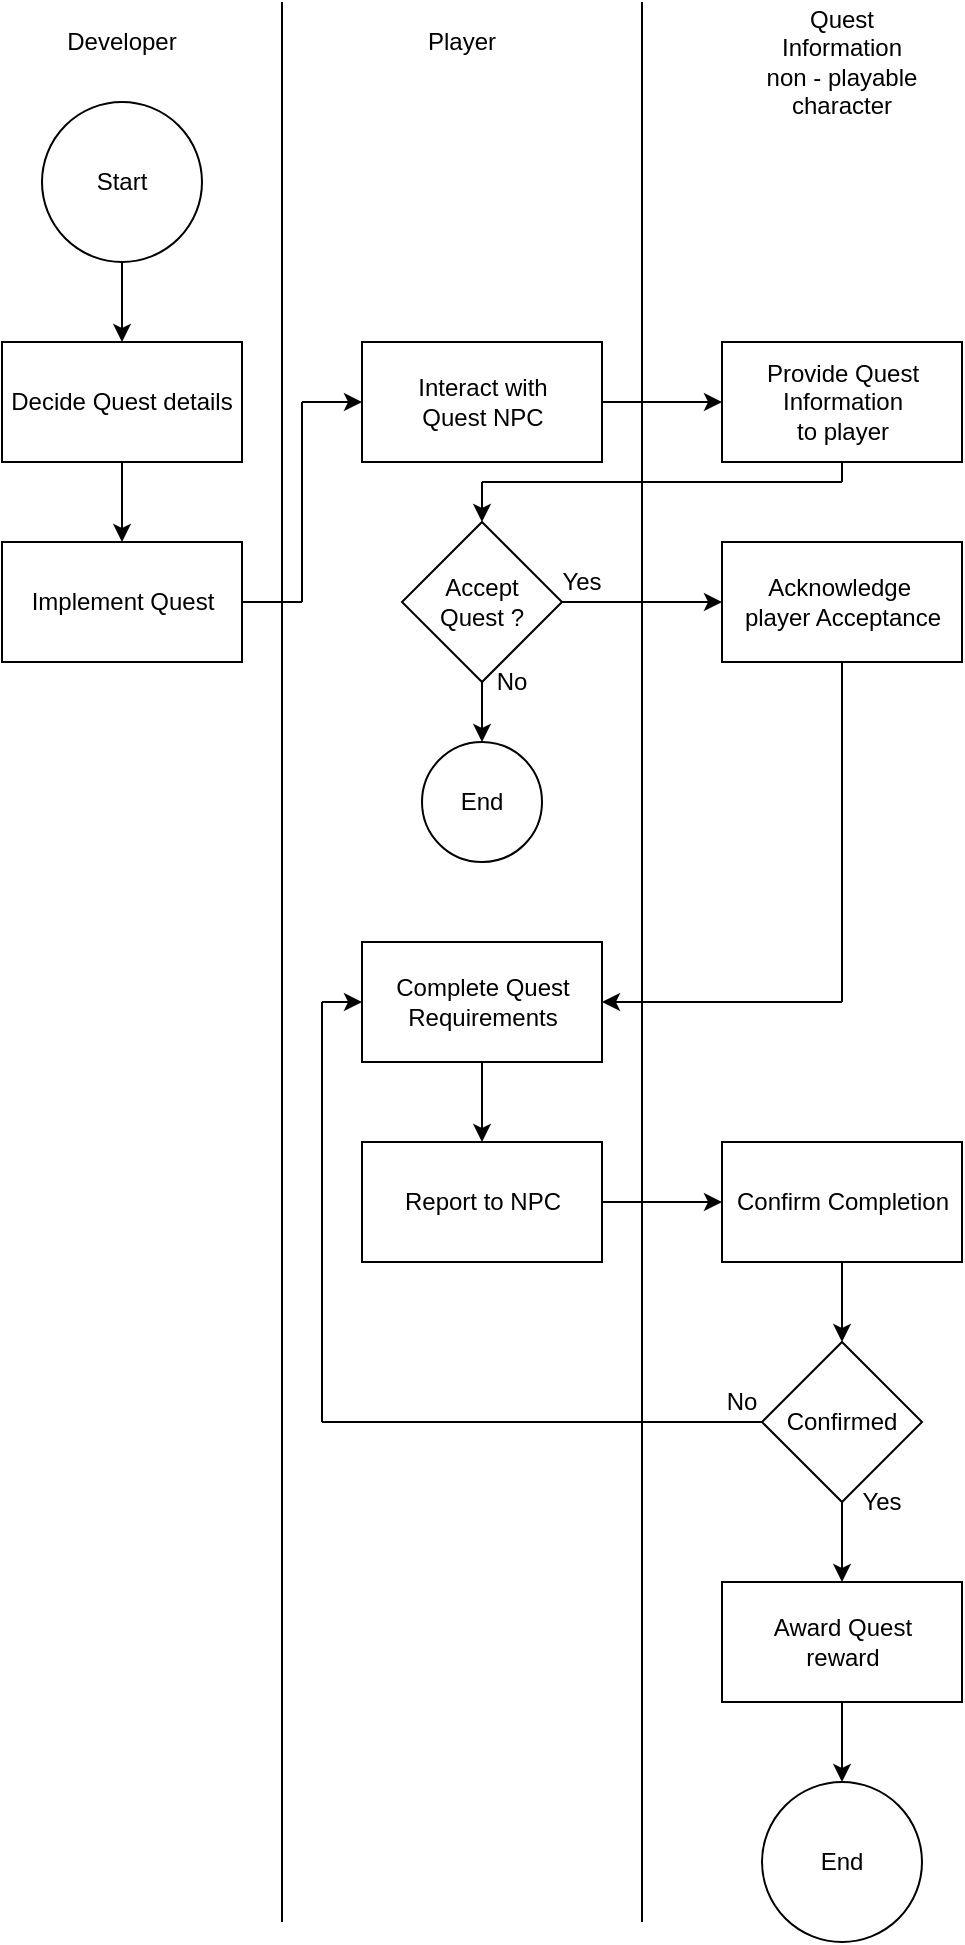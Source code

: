 <mxfile version="10.6.0" type="device"><diagram id="iS5REJbpNW2HFe_79z2Y" name="Page-1"><mxGraphModel dx="1162" dy="720" grid="1" gridSize="10" guides="1" tooltips="1" connect="1" arrows="1" fold="1" page="1" pageScale="1" pageWidth="850" pageHeight="1100" math="0" shadow="0"><root><mxCell id="0"/><mxCell id="1" parent="0"/><mxCell id="zz1rAcydGVcrBW-KO7XT-1" value="" style="ellipse;whiteSpace=wrap;html=1;aspect=fixed;" vertex="1" parent="1"><mxGeometry x="190" y="90" width="80" height="80" as="geometry"/></mxCell><mxCell id="zz1rAcydGVcrBW-KO7XT-2" value="" style="rounded=0;whiteSpace=wrap;html=1;" vertex="1" parent="1"><mxGeometry x="170" y="210" width="120" height="60" as="geometry"/></mxCell><mxCell id="zz1rAcydGVcrBW-KO7XT-3" value="" style="rounded=0;whiteSpace=wrap;html=1;" vertex="1" parent="1"><mxGeometry x="170" y="310" width="120" height="60" as="geometry"/></mxCell><mxCell id="zz1rAcydGVcrBW-KO7XT-4" value="" style="rounded=0;whiteSpace=wrap;html=1;" vertex="1" parent="1"><mxGeometry x="350" y="210" width="120" height="60" as="geometry"/></mxCell><mxCell id="zz1rAcydGVcrBW-KO7XT-5" value="" style="rounded=0;whiteSpace=wrap;html=1;" vertex="1" parent="1"><mxGeometry x="530" y="210" width="120" height="60" as="geometry"/></mxCell><mxCell id="zz1rAcydGVcrBW-KO7XT-6" value="" style="rhombus;whiteSpace=wrap;html=1;" vertex="1" parent="1"><mxGeometry x="370" y="300" width="80" height="80" as="geometry"/></mxCell><mxCell id="zz1rAcydGVcrBW-KO7XT-7" value="" style="ellipse;whiteSpace=wrap;html=1;aspect=fixed;" vertex="1" parent="1"><mxGeometry x="380" y="410" width="60" height="60" as="geometry"/></mxCell><mxCell id="zz1rAcydGVcrBW-KO7XT-8" value="" style="rounded=0;whiteSpace=wrap;html=1;" vertex="1" parent="1"><mxGeometry x="530" y="310" width="120" height="60" as="geometry"/></mxCell><mxCell id="zz1rAcydGVcrBW-KO7XT-9" value="" style="rounded=0;whiteSpace=wrap;html=1;" vertex="1" parent="1"><mxGeometry x="350" y="510" width="120" height="60" as="geometry"/></mxCell><mxCell id="zz1rAcydGVcrBW-KO7XT-10" value="" style="rounded=0;whiteSpace=wrap;html=1;" vertex="1" parent="1"><mxGeometry x="350" y="610" width="120" height="60" as="geometry"/></mxCell><mxCell id="zz1rAcydGVcrBW-KO7XT-11" value="" style="rounded=0;whiteSpace=wrap;html=1;" vertex="1" parent="1"><mxGeometry x="530" y="610" width="120" height="60" as="geometry"/></mxCell><mxCell id="zz1rAcydGVcrBW-KO7XT-12" value="" style="rhombus;whiteSpace=wrap;html=1;" vertex="1" parent="1"><mxGeometry x="550" y="710" width="80" height="80" as="geometry"/></mxCell><mxCell id="zz1rAcydGVcrBW-KO7XT-13" value="" style="rounded=0;whiteSpace=wrap;html=1;" vertex="1" parent="1"><mxGeometry x="530" y="830" width="120" height="60" as="geometry"/></mxCell><mxCell id="zz1rAcydGVcrBW-KO7XT-14" value="" style="ellipse;whiteSpace=wrap;html=1;aspect=fixed;" vertex="1" parent="1"><mxGeometry x="550" y="930" width="80" height="80" as="geometry"/></mxCell><mxCell id="zz1rAcydGVcrBW-KO7XT-15" value="" style="endArrow=classic;html=1;exitX=0.5;exitY=1;exitDx=0;exitDy=0;entryX=0.5;entryY=0;entryDx=0;entryDy=0;" edge="1" parent="1" source="zz1rAcydGVcrBW-KO7XT-1" target="zz1rAcydGVcrBW-KO7XT-2"><mxGeometry width="50" height="50" relative="1" as="geometry"><mxPoint x="330" y="190" as="sourcePoint"/><mxPoint x="380" y="140" as="targetPoint"/></mxGeometry></mxCell><mxCell id="zz1rAcydGVcrBW-KO7XT-16" value="" style="endArrow=classic;html=1;exitX=0.5;exitY=1;exitDx=0;exitDy=0;entryX=0.5;entryY=0;entryDx=0;entryDy=0;" edge="1" parent="1" source="zz1rAcydGVcrBW-KO7XT-2" target="zz1rAcydGVcrBW-KO7XT-3"><mxGeometry width="50" height="50" relative="1" as="geometry"><mxPoint x="230" y="280" as="sourcePoint"/><mxPoint x="280" y="230" as="targetPoint"/></mxGeometry></mxCell><mxCell id="zz1rAcydGVcrBW-KO7XT-18" value="" style="endArrow=none;html=1;exitX=1;exitY=0.5;exitDx=0;exitDy=0;" edge="1" parent="1" source="zz1rAcydGVcrBW-KO7XT-3"><mxGeometry width="50" height="50" relative="1" as="geometry"><mxPoint x="300" y="360" as="sourcePoint"/><mxPoint x="320" y="340" as="targetPoint"/></mxGeometry></mxCell><mxCell id="zz1rAcydGVcrBW-KO7XT-19" value="" style="endArrow=classic;html=1;" edge="1" parent="1"><mxGeometry width="50" height="50" relative="1" as="geometry"><mxPoint x="320" y="240" as="sourcePoint"/><mxPoint x="350" y="240" as="targetPoint"/></mxGeometry></mxCell><mxCell id="zz1rAcydGVcrBW-KO7XT-20" value="" style="endArrow=none;html=1;" edge="1" parent="1"><mxGeometry width="50" height="50" relative="1" as="geometry"><mxPoint x="320" y="340" as="sourcePoint"/><mxPoint x="320" y="240" as="targetPoint"/></mxGeometry></mxCell><mxCell id="zz1rAcydGVcrBW-KO7XT-21" value="" style="endArrow=classic;html=1;exitX=1;exitY=0.5;exitDx=0;exitDy=0;entryX=0;entryY=0.5;entryDx=0;entryDy=0;" edge="1" parent="1" source="zz1rAcydGVcrBW-KO7XT-4" target="zz1rAcydGVcrBW-KO7XT-5"><mxGeometry width="50" height="50" relative="1" as="geometry"><mxPoint x="480" y="330" as="sourcePoint"/><mxPoint x="530" y="280" as="targetPoint"/></mxGeometry></mxCell><mxCell id="zz1rAcydGVcrBW-KO7XT-22" value="" style="endArrow=none;html=1;entryX=0.5;entryY=1;entryDx=0;entryDy=0;" edge="1" parent="1" target="zz1rAcydGVcrBW-KO7XT-5"><mxGeometry width="50" height="50" relative="1" as="geometry"><mxPoint x="590" y="280" as="sourcePoint"/><mxPoint x="510" y="320" as="targetPoint"/></mxGeometry></mxCell><mxCell id="zz1rAcydGVcrBW-KO7XT-23" value="" style="endArrow=none;html=1;" edge="1" parent="1"><mxGeometry width="50" height="50" relative="1" as="geometry"><mxPoint x="410" y="280" as="sourcePoint"/><mxPoint x="590" y="280" as="targetPoint"/></mxGeometry></mxCell><mxCell id="zz1rAcydGVcrBW-KO7XT-24" value="" style="endArrow=classic;html=1;entryX=0.5;entryY=0;entryDx=0;entryDy=0;" edge="1" parent="1" target="zz1rAcydGVcrBW-KO7XT-6"><mxGeometry width="50" height="50" relative="1" as="geometry"><mxPoint x="410" y="280" as="sourcePoint"/><mxPoint x="510" y="300" as="targetPoint"/></mxGeometry></mxCell><mxCell id="zz1rAcydGVcrBW-KO7XT-26" value="" style="endArrow=classic;html=1;exitX=1;exitY=0.5;exitDx=0;exitDy=0;entryX=0;entryY=0.5;entryDx=0;entryDy=0;" edge="1" parent="1" source="zz1rAcydGVcrBW-KO7XT-6" target="zz1rAcydGVcrBW-KO7XT-8"><mxGeometry width="50" height="50" relative="1" as="geometry"><mxPoint x="480" y="400" as="sourcePoint"/><mxPoint x="530" y="350" as="targetPoint"/></mxGeometry></mxCell><mxCell id="zz1rAcydGVcrBW-KO7XT-27" value="" style="endArrow=classic;html=1;exitX=0.5;exitY=1;exitDx=0;exitDy=0;entryX=0.5;entryY=0;entryDx=0;entryDy=0;" edge="1" parent="1" source="zz1rAcydGVcrBW-KO7XT-6" target="zz1rAcydGVcrBW-KO7XT-7"><mxGeometry width="50" height="50" relative="1" as="geometry"><mxPoint x="440" y="420" as="sourcePoint"/><mxPoint x="490" y="370" as="targetPoint"/></mxGeometry></mxCell><mxCell id="zz1rAcydGVcrBW-KO7XT-28" value="" style="endArrow=none;html=1;entryX=0.5;entryY=1;entryDx=0;entryDy=0;" edge="1" parent="1" target="zz1rAcydGVcrBW-KO7XT-8"><mxGeometry width="50" height="50" relative="1" as="geometry"><mxPoint x="590" y="540" as="sourcePoint"/><mxPoint x="600" y="410" as="targetPoint"/></mxGeometry></mxCell><mxCell id="zz1rAcydGVcrBW-KO7XT-29" value="" style="endArrow=classic;html=1;entryX=1;entryY=0.5;entryDx=0;entryDy=0;" edge="1" parent="1" target="zz1rAcydGVcrBW-KO7XT-9"><mxGeometry width="50" height="50" relative="1" as="geometry"><mxPoint x="590" y="540" as="sourcePoint"/><mxPoint x="550" y="510" as="targetPoint"/></mxGeometry></mxCell><mxCell id="zz1rAcydGVcrBW-KO7XT-30" value="" style="endArrow=classic;html=1;exitX=0.5;exitY=1;exitDx=0;exitDy=0;entryX=0.5;entryY=0;entryDx=0;entryDy=0;" edge="1" parent="1" source="zz1rAcydGVcrBW-KO7XT-9" target="zz1rAcydGVcrBW-KO7XT-10"><mxGeometry width="50" height="50" relative="1" as="geometry"><mxPoint x="550" y="560" as="sourcePoint"/><mxPoint x="600" y="510" as="targetPoint"/></mxGeometry></mxCell><mxCell id="zz1rAcydGVcrBW-KO7XT-31" value="" style="endArrow=classic;html=1;exitX=1;exitY=0.5;exitDx=0;exitDy=0;entryX=0;entryY=0.5;entryDx=0;entryDy=0;" edge="1" parent="1" source="zz1rAcydGVcrBW-KO7XT-10" target="zz1rAcydGVcrBW-KO7XT-11"><mxGeometry width="50" height="50" relative="1" as="geometry"><mxPoint x="500" y="610" as="sourcePoint"/><mxPoint x="550" y="560" as="targetPoint"/></mxGeometry></mxCell><mxCell id="zz1rAcydGVcrBW-KO7XT-32" value="" style="endArrow=classic;html=1;entryX=0.5;entryY=0;entryDx=0;entryDy=0;exitX=0.5;exitY=1;exitDx=0;exitDy=0;" edge="1" parent="1" source="zz1rAcydGVcrBW-KO7XT-11" target="zz1rAcydGVcrBW-KO7XT-12"><mxGeometry width="50" height="50" relative="1" as="geometry"><mxPoint x="460" y="750" as="sourcePoint"/><mxPoint x="510" y="700" as="targetPoint"/></mxGeometry></mxCell><mxCell id="zz1rAcydGVcrBW-KO7XT-33" value="" style="endArrow=none;html=1;entryX=0;entryY=0.5;entryDx=0;entryDy=0;" edge="1" parent="1" target="zz1rAcydGVcrBW-KO7XT-12"><mxGeometry width="50" height="50" relative="1" as="geometry"><mxPoint x="330" y="750" as="sourcePoint"/><mxPoint x="450" y="750" as="targetPoint"/></mxGeometry></mxCell><mxCell id="zz1rAcydGVcrBW-KO7XT-34" value="" style="endArrow=none;html=1;" edge="1" parent="1"><mxGeometry width="50" height="50" relative="1" as="geometry"><mxPoint x="330" y="750" as="sourcePoint"/><mxPoint x="330" y="540" as="targetPoint"/></mxGeometry></mxCell><mxCell id="zz1rAcydGVcrBW-KO7XT-35" value="" style="endArrow=classic;html=1;entryX=0;entryY=0.5;entryDx=0;entryDy=0;" edge="1" parent="1" target="zz1rAcydGVcrBW-KO7XT-9"><mxGeometry width="50" height="50" relative="1" as="geometry"><mxPoint x="330" y="540" as="sourcePoint"/><mxPoint x="470" y="590" as="targetPoint"/></mxGeometry></mxCell><mxCell id="zz1rAcydGVcrBW-KO7XT-36" value="" style="endArrow=classic;html=1;entryX=0.5;entryY=0;entryDx=0;entryDy=0;exitX=0.5;exitY=1;exitDx=0;exitDy=0;" edge="1" parent="1" source="zz1rAcydGVcrBW-KO7XT-12" target="zz1rAcydGVcrBW-KO7XT-13"><mxGeometry width="50" height="50" relative="1" as="geometry"><mxPoint x="420" y="840" as="sourcePoint"/><mxPoint x="470" y="790" as="targetPoint"/></mxGeometry></mxCell><mxCell id="zz1rAcydGVcrBW-KO7XT-37" value="" style="endArrow=classic;html=1;exitX=0.5;exitY=1;exitDx=0;exitDy=0;entryX=0.5;entryY=0;entryDx=0;entryDy=0;" edge="1" parent="1" source="zz1rAcydGVcrBW-KO7XT-13" target="zz1rAcydGVcrBW-KO7XT-14"><mxGeometry width="50" height="50" relative="1" as="geometry"><mxPoint x="490" y="970" as="sourcePoint"/><mxPoint x="540" y="920" as="targetPoint"/></mxGeometry></mxCell><mxCell id="zz1rAcydGVcrBW-KO7XT-38" value="Decide Quest details" style="text;html=1;strokeColor=none;fillColor=none;align=center;verticalAlign=middle;whiteSpace=wrap;rounded=0;" vertex="1" parent="1"><mxGeometry x="170" y="210" width="120" height="60" as="geometry"/></mxCell><mxCell id="zz1rAcydGVcrBW-KO7XT-39" value="Implement Quest" style="text;html=1;align=center;verticalAlign=middle;" vertex="1" parent="1"><mxGeometry x="170" y="310" width="120" height="60" as="geometry"/></mxCell><mxCell id="zz1rAcydGVcrBW-KO7XT-41" value="Interact with &lt;br&gt;Quest NPC" style="text;html=1;align=center;verticalAlign=middle;" vertex="1" parent="1"><mxGeometry x="350" y="210" width="120" height="60" as="geometry"/></mxCell><mxCell id="zz1rAcydGVcrBW-KO7XT-42" value="Provide Quest&lt;br&gt;Information&lt;br&gt;to player&lt;br&gt;" style="text;html=1;align=center;verticalAlign=middle;" vertex="1" parent="1"><mxGeometry x="530" y="210" width="120" height="60" as="geometry"/></mxCell><mxCell id="zz1rAcydGVcrBW-KO7XT-43" value="Acknowledge&amp;nbsp;&lt;br&gt;player Acceptance&lt;br&gt;" style="text;html=1;align=center;verticalAlign=middle;" vertex="1" parent="1"><mxGeometry x="530" y="310" width="120" height="60" as="geometry"/></mxCell><mxCell id="zz1rAcydGVcrBW-KO7XT-44" value="Complete Quest&lt;br&gt;Requirements&lt;br&gt;" style="text;html=1;align=center;verticalAlign=middle;" vertex="1" parent="1"><mxGeometry x="350" y="510" width="120" height="60" as="geometry"/></mxCell><mxCell id="zz1rAcydGVcrBW-KO7XT-45" value="Report to NPC" style="text;html=1;align=center;verticalAlign=middle;" vertex="1" parent="1"><mxGeometry x="350" y="610" width="120" height="60" as="geometry"/></mxCell><mxCell id="zz1rAcydGVcrBW-KO7XT-46" value="Confirm Completion" style="text;html=1;align=center;verticalAlign=middle;" vertex="1" parent="1"><mxGeometry x="530" y="610" width="120" height="60" as="geometry"/></mxCell><mxCell id="zz1rAcydGVcrBW-KO7XT-47" value="Award Quest&lt;br&gt;reward&lt;br&gt;" style="text;html=1;align=center;verticalAlign=middle;" vertex="1" parent="1"><mxGeometry x="530" y="830" width="120" height="60" as="geometry"/></mxCell><mxCell id="zz1rAcydGVcrBW-KO7XT-48" value="" style="endArrow=none;html=1;" edge="1" parent="1"><mxGeometry width="50" height="50" relative="1" as="geometry"><mxPoint x="310" y="1000" as="sourcePoint"/><mxPoint x="310" y="40" as="targetPoint"/></mxGeometry></mxCell><mxCell id="zz1rAcydGVcrBW-KO7XT-49" value="" style="endArrow=none;html=1;" edge="1" parent="1"><mxGeometry width="50" height="50" relative="1" as="geometry"><mxPoint x="490" y="1000" as="sourcePoint"/><mxPoint x="490" y="40" as="targetPoint"/></mxGeometry></mxCell><mxCell id="zz1rAcydGVcrBW-KO7XT-50" value="Developer" style="text;html=1;strokeColor=none;fillColor=none;align=center;verticalAlign=middle;whiteSpace=wrap;rounded=0;" vertex="1" parent="1"><mxGeometry x="190" y="50" width="80" height="20" as="geometry"/></mxCell><mxCell id="zz1rAcydGVcrBW-KO7XT-51" value="Player" style="text;html=1;strokeColor=none;fillColor=none;align=center;verticalAlign=middle;whiteSpace=wrap;rounded=0;" vertex="1" parent="1"><mxGeometry x="360" y="50" width="80" height="20" as="geometry"/></mxCell><mxCell id="zz1rAcydGVcrBW-KO7XT-52" value="Quest Information non - playable character" style="text;html=1;strokeColor=none;fillColor=none;align=center;verticalAlign=middle;whiteSpace=wrap;rounded=0;" vertex="1" parent="1"><mxGeometry x="550" y="40" width="80" height="60" as="geometry"/></mxCell><mxCell id="zz1rAcydGVcrBW-KO7XT-53" value="Start" style="text;html=1;strokeColor=none;fillColor=none;align=center;verticalAlign=middle;whiteSpace=wrap;rounded=0;" vertex="1" parent="1"><mxGeometry x="210" y="120" width="40" height="20" as="geometry"/></mxCell><mxCell id="zz1rAcydGVcrBW-KO7XT-54" value="End" style="text;html=1;strokeColor=none;fillColor=none;align=center;verticalAlign=middle;whiteSpace=wrap;rounded=0;" vertex="1" parent="1"><mxGeometry x="390" y="430" width="40" height="20" as="geometry"/></mxCell><mxCell id="zz1rAcydGVcrBW-KO7XT-55" value="End" style="text;html=1;strokeColor=none;fillColor=none;align=center;verticalAlign=middle;whiteSpace=wrap;rounded=0;" vertex="1" parent="1"><mxGeometry x="570" y="960" width="40" height="20" as="geometry"/></mxCell><mxCell id="zz1rAcydGVcrBW-KO7XT-56" value="Accept Quest ?" style="text;html=1;strokeColor=none;fillColor=none;align=center;verticalAlign=middle;whiteSpace=wrap;rounded=0;" vertex="1" parent="1"><mxGeometry x="385" y="325" width="50" height="30" as="geometry"/></mxCell><mxCell id="zz1rAcydGVcrBW-KO7XT-57" value="Confirmed" style="text;html=1;strokeColor=none;fillColor=none;align=center;verticalAlign=middle;whiteSpace=wrap;rounded=0;" vertex="1" parent="1"><mxGeometry x="560" y="740" width="60" height="20" as="geometry"/></mxCell><mxCell id="zz1rAcydGVcrBW-KO7XT-58" value="No" style="text;html=1;strokeColor=none;fillColor=none;align=center;verticalAlign=middle;whiteSpace=wrap;rounded=0;" vertex="1" parent="1"><mxGeometry x="520" y="730" width="40" height="20" as="geometry"/></mxCell><mxCell id="zz1rAcydGVcrBW-KO7XT-59" value="Yes" style="text;html=1;strokeColor=none;fillColor=none;align=center;verticalAlign=middle;whiteSpace=wrap;rounded=0;" vertex="1" parent="1"><mxGeometry x="590" y="780" width="40" height="20" as="geometry"/></mxCell><mxCell id="zz1rAcydGVcrBW-KO7XT-60" value="Yes" style="text;html=1;strokeColor=none;fillColor=none;align=center;verticalAlign=middle;whiteSpace=wrap;rounded=0;" vertex="1" parent="1"><mxGeometry x="440" y="320" width="40" height="20" as="geometry"/></mxCell><mxCell id="zz1rAcydGVcrBW-KO7XT-61" value="No" style="text;html=1;strokeColor=none;fillColor=none;align=center;verticalAlign=middle;whiteSpace=wrap;rounded=0;" vertex="1" parent="1"><mxGeometry x="405" y="370" width="40" height="20" as="geometry"/></mxCell></root></mxGraphModel></diagram></mxfile>